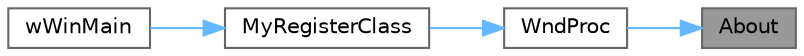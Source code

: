 digraph "About"
{
 // LATEX_PDF_SIZE
  bgcolor="transparent";
  edge [fontname=Helvetica,fontsize=10,labelfontname=Helvetica,labelfontsize=10];
  node [fontname=Helvetica,fontsize=10,shape=box,height=0.2,width=0.4];
  rankdir="RL";
  Node1 [id="Node000001",label="About",height=0.2,width=0.4,color="gray40", fillcolor="grey60", style="filled", fontcolor="black",tooltip=" "];
  Node1 -> Node2 [id="edge4_Node000001_Node000002",dir="back",color="steelblue1",style="solid",tooltip=" "];
  Node2 [id="Node000002",label="WndProc",height=0.2,width=0.4,color="grey40", fillcolor="white", style="filled",URL="$_client_8cpp.html#a9135ea2a0d6fce68ba3b858226a31a4f",tooltip=" "];
  Node2 -> Node3 [id="edge5_Node000002_Node000003",dir="back",color="steelblue1",style="solid",tooltip=" "];
  Node3 [id="Node000003",label="MyRegisterClass",height=0.2,width=0.4,color="grey40", fillcolor="white", style="filled",URL="$_client_8cpp.html#aa0d0c9beb94350f8eac8fc4026a65375",tooltip=" "];
  Node3 -> Node4 [id="edge6_Node000003_Node000004",dir="back",color="steelblue1",style="solid",tooltip=" "];
  Node4 [id="Node000004",label="wWinMain",height=0.2,width=0.4,color="grey40", fillcolor="white", style="filled",URL="$_client_8cpp.html#a1e683c5a19c00d05cd803e46b805e339",tooltip=" "];
}
